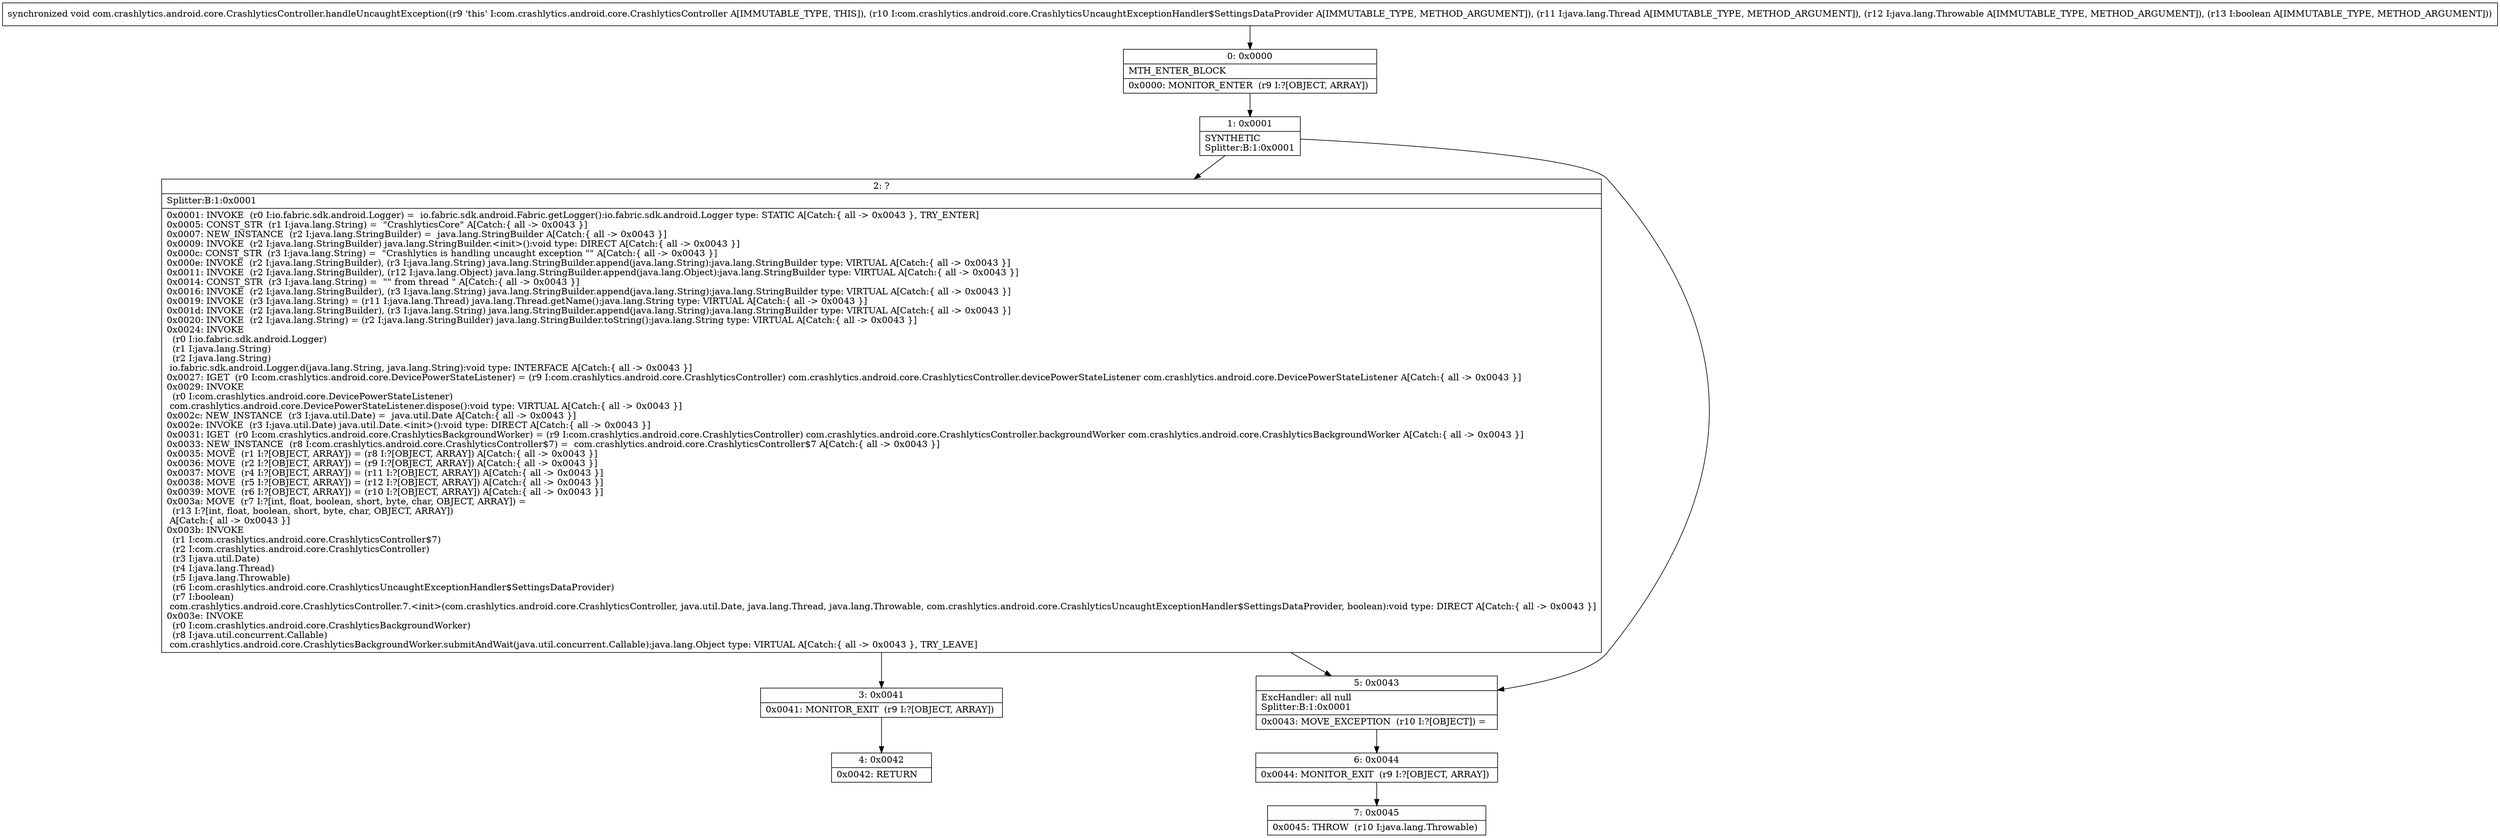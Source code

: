 digraph "CFG forcom.crashlytics.android.core.CrashlyticsController.handleUncaughtException(Lcom\/crashlytics\/android\/core\/CrashlyticsUncaughtExceptionHandler$SettingsDataProvider;Ljava\/lang\/Thread;Ljava\/lang\/Throwable;Z)V" {
Node_0 [shape=record,label="{0\:\ 0x0000|MTH_ENTER_BLOCK\l|0x0000: MONITOR_ENTER  (r9 I:?[OBJECT, ARRAY]) \l}"];
Node_1 [shape=record,label="{1\:\ 0x0001|SYNTHETIC\lSplitter:B:1:0x0001\l}"];
Node_2 [shape=record,label="{2\:\ ?|Splitter:B:1:0x0001\l|0x0001: INVOKE  (r0 I:io.fabric.sdk.android.Logger) =  io.fabric.sdk.android.Fabric.getLogger():io.fabric.sdk.android.Logger type: STATIC A[Catch:\{ all \-\> 0x0043 \}, TRY_ENTER]\l0x0005: CONST_STR  (r1 I:java.lang.String) =  \"CrashlyticsCore\" A[Catch:\{ all \-\> 0x0043 \}]\l0x0007: NEW_INSTANCE  (r2 I:java.lang.StringBuilder) =  java.lang.StringBuilder A[Catch:\{ all \-\> 0x0043 \}]\l0x0009: INVOKE  (r2 I:java.lang.StringBuilder) java.lang.StringBuilder.\<init\>():void type: DIRECT A[Catch:\{ all \-\> 0x0043 \}]\l0x000c: CONST_STR  (r3 I:java.lang.String) =  \"Crashlytics is handling uncaught exception \"\" A[Catch:\{ all \-\> 0x0043 \}]\l0x000e: INVOKE  (r2 I:java.lang.StringBuilder), (r3 I:java.lang.String) java.lang.StringBuilder.append(java.lang.String):java.lang.StringBuilder type: VIRTUAL A[Catch:\{ all \-\> 0x0043 \}]\l0x0011: INVOKE  (r2 I:java.lang.StringBuilder), (r12 I:java.lang.Object) java.lang.StringBuilder.append(java.lang.Object):java.lang.StringBuilder type: VIRTUAL A[Catch:\{ all \-\> 0x0043 \}]\l0x0014: CONST_STR  (r3 I:java.lang.String) =  \"\" from thread \" A[Catch:\{ all \-\> 0x0043 \}]\l0x0016: INVOKE  (r2 I:java.lang.StringBuilder), (r3 I:java.lang.String) java.lang.StringBuilder.append(java.lang.String):java.lang.StringBuilder type: VIRTUAL A[Catch:\{ all \-\> 0x0043 \}]\l0x0019: INVOKE  (r3 I:java.lang.String) = (r11 I:java.lang.Thread) java.lang.Thread.getName():java.lang.String type: VIRTUAL A[Catch:\{ all \-\> 0x0043 \}]\l0x001d: INVOKE  (r2 I:java.lang.StringBuilder), (r3 I:java.lang.String) java.lang.StringBuilder.append(java.lang.String):java.lang.StringBuilder type: VIRTUAL A[Catch:\{ all \-\> 0x0043 \}]\l0x0020: INVOKE  (r2 I:java.lang.String) = (r2 I:java.lang.StringBuilder) java.lang.StringBuilder.toString():java.lang.String type: VIRTUAL A[Catch:\{ all \-\> 0x0043 \}]\l0x0024: INVOKE  \l  (r0 I:io.fabric.sdk.android.Logger)\l  (r1 I:java.lang.String)\l  (r2 I:java.lang.String)\l io.fabric.sdk.android.Logger.d(java.lang.String, java.lang.String):void type: INTERFACE A[Catch:\{ all \-\> 0x0043 \}]\l0x0027: IGET  (r0 I:com.crashlytics.android.core.DevicePowerStateListener) = (r9 I:com.crashlytics.android.core.CrashlyticsController) com.crashlytics.android.core.CrashlyticsController.devicePowerStateListener com.crashlytics.android.core.DevicePowerStateListener A[Catch:\{ all \-\> 0x0043 \}]\l0x0029: INVOKE  \l  (r0 I:com.crashlytics.android.core.DevicePowerStateListener)\l com.crashlytics.android.core.DevicePowerStateListener.dispose():void type: VIRTUAL A[Catch:\{ all \-\> 0x0043 \}]\l0x002c: NEW_INSTANCE  (r3 I:java.util.Date) =  java.util.Date A[Catch:\{ all \-\> 0x0043 \}]\l0x002e: INVOKE  (r3 I:java.util.Date) java.util.Date.\<init\>():void type: DIRECT A[Catch:\{ all \-\> 0x0043 \}]\l0x0031: IGET  (r0 I:com.crashlytics.android.core.CrashlyticsBackgroundWorker) = (r9 I:com.crashlytics.android.core.CrashlyticsController) com.crashlytics.android.core.CrashlyticsController.backgroundWorker com.crashlytics.android.core.CrashlyticsBackgroundWorker A[Catch:\{ all \-\> 0x0043 \}]\l0x0033: NEW_INSTANCE  (r8 I:com.crashlytics.android.core.CrashlyticsController$7) =  com.crashlytics.android.core.CrashlyticsController$7 A[Catch:\{ all \-\> 0x0043 \}]\l0x0035: MOVE  (r1 I:?[OBJECT, ARRAY]) = (r8 I:?[OBJECT, ARRAY]) A[Catch:\{ all \-\> 0x0043 \}]\l0x0036: MOVE  (r2 I:?[OBJECT, ARRAY]) = (r9 I:?[OBJECT, ARRAY]) A[Catch:\{ all \-\> 0x0043 \}]\l0x0037: MOVE  (r4 I:?[OBJECT, ARRAY]) = (r11 I:?[OBJECT, ARRAY]) A[Catch:\{ all \-\> 0x0043 \}]\l0x0038: MOVE  (r5 I:?[OBJECT, ARRAY]) = (r12 I:?[OBJECT, ARRAY]) A[Catch:\{ all \-\> 0x0043 \}]\l0x0039: MOVE  (r6 I:?[OBJECT, ARRAY]) = (r10 I:?[OBJECT, ARRAY]) A[Catch:\{ all \-\> 0x0043 \}]\l0x003a: MOVE  (r7 I:?[int, float, boolean, short, byte, char, OBJECT, ARRAY]) = \l  (r13 I:?[int, float, boolean, short, byte, char, OBJECT, ARRAY])\l A[Catch:\{ all \-\> 0x0043 \}]\l0x003b: INVOKE  \l  (r1 I:com.crashlytics.android.core.CrashlyticsController$7)\l  (r2 I:com.crashlytics.android.core.CrashlyticsController)\l  (r3 I:java.util.Date)\l  (r4 I:java.lang.Thread)\l  (r5 I:java.lang.Throwable)\l  (r6 I:com.crashlytics.android.core.CrashlyticsUncaughtExceptionHandler$SettingsDataProvider)\l  (r7 I:boolean)\l com.crashlytics.android.core.CrashlyticsController.7.\<init\>(com.crashlytics.android.core.CrashlyticsController, java.util.Date, java.lang.Thread, java.lang.Throwable, com.crashlytics.android.core.CrashlyticsUncaughtExceptionHandler$SettingsDataProvider, boolean):void type: DIRECT A[Catch:\{ all \-\> 0x0043 \}]\l0x003e: INVOKE  \l  (r0 I:com.crashlytics.android.core.CrashlyticsBackgroundWorker)\l  (r8 I:java.util.concurrent.Callable)\l com.crashlytics.android.core.CrashlyticsBackgroundWorker.submitAndWait(java.util.concurrent.Callable):java.lang.Object type: VIRTUAL A[Catch:\{ all \-\> 0x0043 \}, TRY_LEAVE]\l}"];
Node_3 [shape=record,label="{3\:\ 0x0041|0x0041: MONITOR_EXIT  (r9 I:?[OBJECT, ARRAY]) \l}"];
Node_4 [shape=record,label="{4\:\ 0x0042|0x0042: RETURN   \l}"];
Node_5 [shape=record,label="{5\:\ 0x0043|ExcHandler: all null\lSplitter:B:1:0x0001\l|0x0043: MOVE_EXCEPTION  (r10 I:?[OBJECT]) =  \l}"];
Node_6 [shape=record,label="{6\:\ 0x0044|0x0044: MONITOR_EXIT  (r9 I:?[OBJECT, ARRAY]) \l}"];
Node_7 [shape=record,label="{7\:\ 0x0045|0x0045: THROW  (r10 I:java.lang.Throwable) \l}"];
MethodNode[shape=record,label="{synchronized void com.crashlytics.android.core.CrashlyticsController.handleUncaughtException((r9 'this' I:com.crashlytics.android.core.CrashlyticsController A[IMMUTABLE_TYPE, THIS]), (r10 I:com.crashlytics.android.core.CrashlyticsUncaughtExceptionHandler$SettingsDataProvider A[IMMUTABLE_TYPE, METHOD_ARGUMENT]), (r11 I:java.lang.Thread A[IMMUTABLE_TYPE, METHOD_ARGUMENT]), (r12 I:java.lang.Throwable A[IMMUTABLE_TYPE, METHOD_ARGUMENT]), (r13 I:boolean A[IMMUTABLE_TYPE, METHOD_ARGUMENT])) }"];
MethodNode -> Node_0;
Node_0 -> Node_1;
Node_1 -> Node_2;
Node_1 -> Node_5;
Node_2 -> Node_3;
Node_2 -> Node_5;
Node_3 -> Node_4;
Node_5 -> Node_6;
Node_6 -> Node_7;
}

